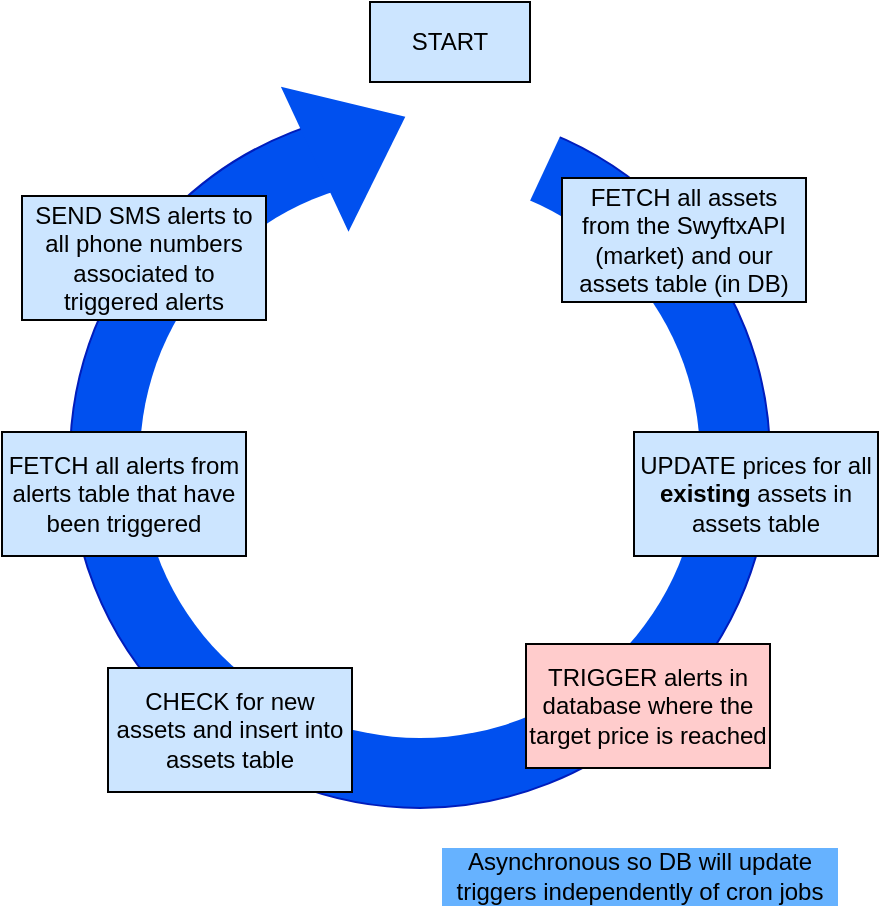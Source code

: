 <mxfile>
    <diagram id="JNSD4v3I5N3sY8rXQ9j-" name="Page-1">
        <mxGraphModel dx="1133" dy="432" grid="0" gridSize="10" guides="1" tooltips="1" connect="1" arrows="1" fold="1" page="1" pageScale="1" pageWidth="827" pageHeight="1169" background="#ffffff" math="0" shadow="0">
            <root>
                <mxCell id="0"/>
                <mxCell id="1" parent="0"/>
                <mxCell id="2" value="" style="ellipse;whiteSpace=wrap;html=1;aspect=fixed;fillColor=#0050ef;fontColor=#ffffff;strokeColor=#001DBC;" vertex="1" parent="1">
                    <mxGeometry x="210" y="90" width="350" height="350" as="geometry"/>
                </mxCell>
                <mxCell id="6" value="" style="rounded=0;whiteSpace=wrap;html=1;labelBackgroundColor=#66B2FF;fontColor=#000000;fillColor=#fff;rotation=25;strokeColor=none;" vertex="1" parent="1">
                    <mxGeometry x="360" y="65" width="90" height="80" as="geometry"/>
                </mxCell>
                <mxCell id="3" value="" style="ellipse;whiteSpace=wrap;html=1;aspect=fixed;fillColor=#FFFFFF;strokeColor=none;" vertex="1" parent="1">
                    <mxGeometry x="245" y="125" width="280" height="280" as="geometry"/>
                </mxCell>
                <mxCell id="4" value="&lt;font color=&quot;#000000&quot;&gt;START&lt;/font&gt;" style="rounded=0;whiteSpace=wrap;html=1;fillColor=#CCE5FF;" vertex="1" parent="1">
                    <mxGeometry x="360" y="37" width="80" height="40" as="geometry"/>
                </mxCell>
                <mxCell id="5" value="" style="triangle;whiteSpace=wrap;html=1;labelBackgroundColor=#66B2FF;fontColor=#ffffff;fillColor=#0050ef;rotation=-25;strokeColor=none;" vertex="1" parent="1">
                    <mxGeometry x="330" y="65" width="50" height="80" as="geometry"/>
                </mxCell>
                <mxCell id="7" value="&lt;font color=&quot;#000000&quot;&gt;FETCH all assets from the SwyftxAPI (market) and our assets table (in DB)&lt;/font&gt;" style="rounded=0;whiteSpace=wrap;html=1;fillColor=#CCE5FF;" vertex="1" parent="1">
                    <mxGeometry x="456" y="125" width="122" height="62" as="geometry"/>
                </mxCell>
                <mxCell id="8" value="&lt;font color=&quot;#000000&quot;&gt;UPDATE prices for all &lt;b&gt;existing&lt;/b&gt; assets in assets table&lt;/font&gt;" style="rounded=0;whiteSpace=wrap;html=1;fillColor=#CCE5FF;" vertex="1" parent="1">
                    <mxGeometry x="492" y="252" width="122" height="62" as="geometry"/>
                </mxCell>
                <mxCell id="9" value="&lt;font color=&quot;#000000&quot;&gt;CHECK for new assets and insert into assets table&lt;/font&gt;" style="rounded=0;whiteSpace=wrap;html=1;fillColor=#CCE5FF;" vertex="1" parent="1">
                    <mxGeometry x="229" y="370" width="122" height="62" as="geometry"/>
                </mxCell>
                <mxCell id="10" value="&lt;font color=&quot;#000000&quot;&gt;TRIGGER alerts in database where the target price is reached&lt;/font&gt;" style="rounded=0;whiteSpace=wrap;html=1;fillColor=#FFCCCC;" vertex="1" parent="1">
                    <mxGeometry x="438" y="358" width="122" height="62" as="geometry"/>
                </mxCell>
                <mxCell id="11" value="Asynchronous so DB will update triggers independently of cron jobs" style="text;html=1;strokeColor=none;fillColor=none;align=center;verticalAlign=middle;whiteSpace=wrap;rounded=0;labelBackgroundColor=#66B2FF;fontColor=#000000;" vertex="1" parent="1">
                    <mxGeometry x="395" y="458" width="200" height="32" as="geometry"/>
                </mxCell>
                <mxCell id="12" value="&lt;font color=&quot;#000000&quot;&gt;FETCH all alerts from alerts table that have been triggered&lt;/font&gt;" style="rounded=0;whiteSpace=wrap;html=1;fillColor=#CCE5FF;" vertex="1" parent="1">
                    <mxGeometry x="176" y="252" width="122" height="62" as="geometry"/>
                </mxCell>
                <mxCell id="13" value="&lt;font color=&quot;#000000&quot;&gt;SEND SMS alerts to all phone numbers associated to triggered alerts&lt;/font&gt;" style="rounded=0;whiteSpace=wrap;html=1;fillColor=#CCE5FF;" vertex="1" parent="1">
                    <mxGeometry x="186" y="134" width="122" height="62" as="geometry"/>
                </mxCell>
            </root>
        </mxGraphModel>
    </diagram>
</mxfile>